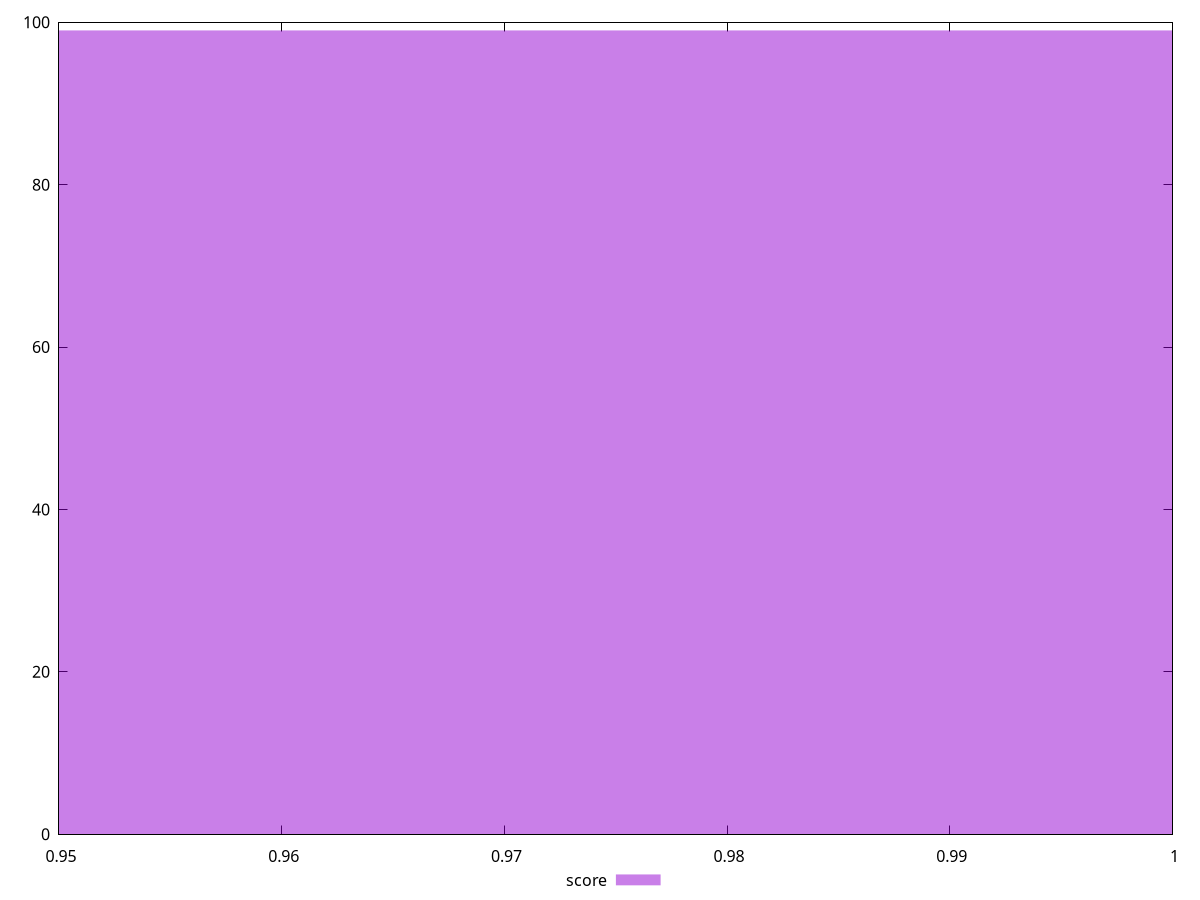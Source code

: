 reset

$score <<EOF
1 99
0.9 1
EOF

set key outside below
set boxwidth 0.1
set xrange [0.95:1]
set yrange [0:100]
set trange [0:100]
set style fill transparent solid 0.5 noborder
set terminal svg size 640, 490 enhanced background rgb 'white'
set output "report_00009_2021-02-08T22-37-41.559Z/render-blocking-resources/samples/pages+cached+noadtech+nomedia+nocss/score/histogram.svg"

plot $score title "score" with boxes

reset
